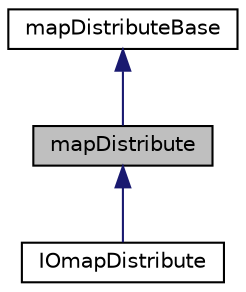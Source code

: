 digraph "mapDistribute"
{
  bgcolor="transparent";
  edge [fontname="Helvetica",fontsize="10",labelfontname="Helvetica",labelfontsize="10"];
  node [fontname="Helvetica",fontsize="10",shape=record];
  Node0 [label="mapDistribute",height=0.2,width=0.4,color="black", fillcolor="grey75", style="filled", fontcolor="black"];
  Node1 -> Node0 [dir="back",color="midnightblue",fontsize="10",style="solid",fontname="Helvetica"];
  Node1 [label="mapDistributeBase",height=0.2,width=0.4,color="black",URL="$a28525.html",tooltip="Class containing processor-to-processor mapping information. "];
  Node0 -> Node2 [dir="back",color="midnightblue",fontsize="10",style="solid",fontname="Helvetica"];
  Node2 [label="IOmapDistribute",height=0.2,width=0.4,color="black",URL="$a28509.html",tooltip="IOmapDistribute is derived from mapDistribute and IOobject to give the mapDistribute automatic IO fun..."];
}
